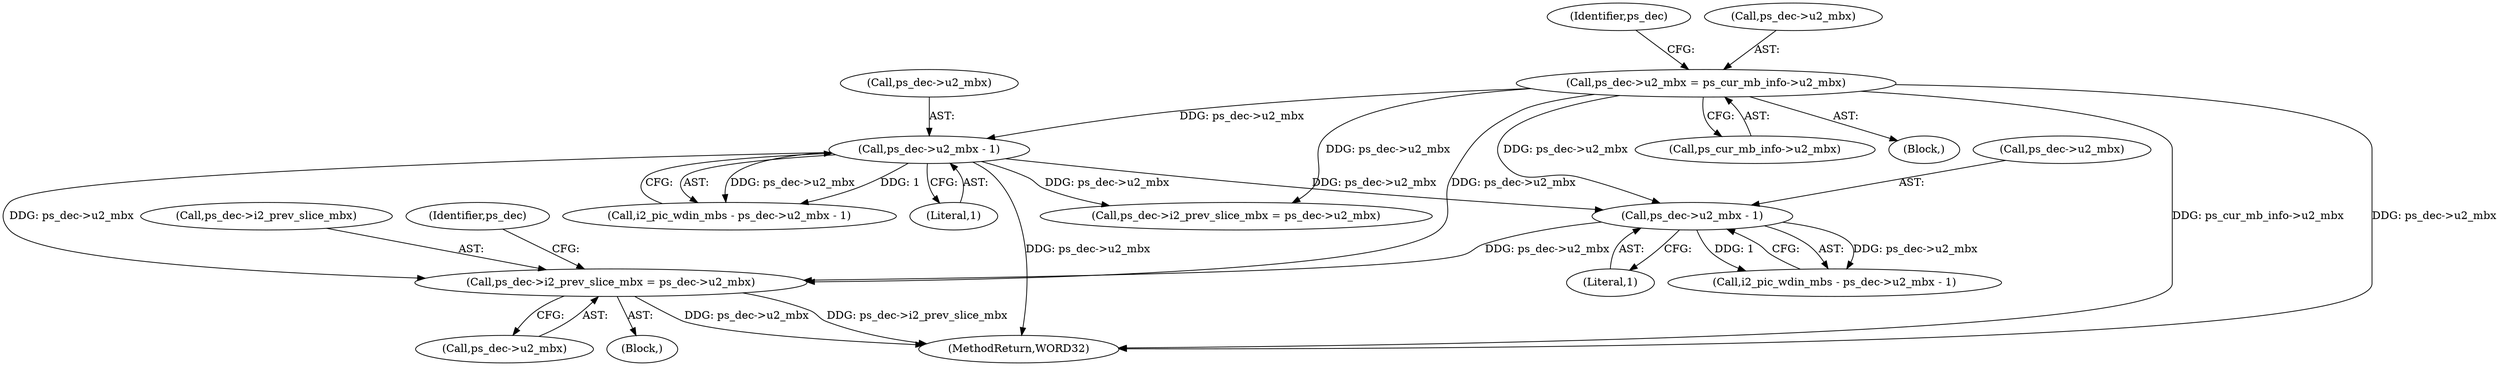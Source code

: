 digraph "0_Android_e629194c62a9a129ce378e08cb1059a8a53f1795_0@pointer" {
"1001324" [label="(Call,ps_dec->i2_prev_slice_mbx = ps_dec->u2_mbx)"];
"1001178" [label="(Call,ps_dec->u2_mbx - 1)"];
"1000574" [label="(Call,ps_dec->u2_mbx = ps_cur_mb_info->u2_mbx)"];
"1000635" [label="(Call,ps_dec->u2_mbx - 1)"];
"1001178" [label="(Call,ps_dec->u2_mbx - 1)"];
"1001358" [label="(MethodReturn,WORD32)"];
"1000636" [label="(Call,ps_dec->u2_mbx)"];
"1000574" [label="(Call,ps_dec->u2_mbx = ps_cur_mb_info->u2_mbx)"];
"1000578" [label="(Call,ps_cur_mb_info->u2_mbx)"];
"1000727" [label="(Call,ps_dec->i2_prev_slice_mbx = ps_dec->u2_mbx)"];
"1000633" [label="(Call,i2_pic_wdin_mbs - ps_dec->u2_mbx - 1)"];
"1001328" [label="(Call,ps_dec->u2_mbx)"];
"1001325" [label="(Call,ps_dec->i2_prev_slice_mbx)"];
"1000583" [label="(Identifier,ps_dec)"];
"1001179" [label="(Call,ps_dec->u2_mbx)"];
"1001333" [label="(Identifier,ps_dec)"];
"1000522" [label="(Block,)"];
"1000575" [label="(Call,ps_dec->u2_mbx)"];
"1000639" [label="(Literal,1)"];
"1001182" [label="(Literal,1)"];
"1001324" [label="(Call,ps_dec->i2_prev_slice_mbx = ps_dec->u2_mbx)"];
"1000635" [label="(Call,ps_dec->u2_mbx - 1)"];
"1000137" [label="(Block,)"];
"1001176" [label="(Call,i2_pic_wdin_mbs - ps_dec->u2_mbx - 1)"];
"1001324" -> "1000137"  [label="AST: "];
"1001324" -> "1001328"  [label="CFG: "];
"1001325" -> "1001324"  [label="AST: "];
"1001328" -> "1001324"  [label="AST: "];
"1001333" -> "1001324"  [label="CFG: "];
"1001324" -> "1001358"  [label="DDG: ps_dec->u2_mbx"];
"1001324" -> "1001358"  [label="DDG: ps_dec->i2_prev_slice_mbx"];
"1001178" -> "1001324"  [label="DDG: ps_dec->u2_mbx"];
"1000574" -> "1001324"  [label="DDG: ps_dec->u2_mbx"];
"1000635" -> "1001324"  [label="DDG: ps_dec->u2_mbx"];
"1001178" -> "1001176"  [label="AST: "];
"1001178" -> "1001182"  [label="CFG: "];
"1001179" -> "1001178"  [label="AST: "];
"1001182" -> "1001178"  [label="AST: "];
"1001176" -> "1001178"  [label="CFG: "];
"1001178" -> "1001176"  [label="DDG: ps_dec->u2_mbx"];
"1001178" -> "1001176"  [label="DDG: 1"];
"1000574" -> "1001178"  [label="DDG: ps_dec->u2_mbx"];
"1000635" -> "1001178"  [label="DDG: ps_dec->u2_mbx"];
"1000574" -> "1000522"  [label="AST: "];
"1000574" -> "1000578"  [label="CFG: "];
"1000575" -> "1000574"  [label="AST: "];
"1000578" -> "1000574"  [label="AST: "];
"1000583" -> "1000574"  [label="CFG: "];
"1000574" -> "1001358"  [label="DDG: ps_dec->u2_mbx"];
"1000574" -> "1001358"  [label="DDG: ps_cur_mb_info->u2_mbx"];
"1000574" -> "1000635"  [label="DDG: ps_dec->u2_mbx"];
"1000574" -> "1000727"  [label="DDG: ps_dec->u2_mbx"];
"1000635" -> "1000633"  [label="AST: "];
"1000635" -> "1000639"  [label="CFG: "];
"1000636" -> "1000635"  [label="AST: "];
"1000639" -> "1000635"  [label="AST: "];
"1000633" -> "1000635"  [label="CFG: "];
"1000635" -> "1001358"  [label="DDG: ps_dec->u2_mbx"];
"1000635" -> "1000633"  [label="DDG: ps_dec->u2_mbx"];
"1000635" -> "1000633"  [label="DDG: 1"];
"1000635" -> "1000727"  [label="DDG: ps_dec->u2_mbx"];
}
